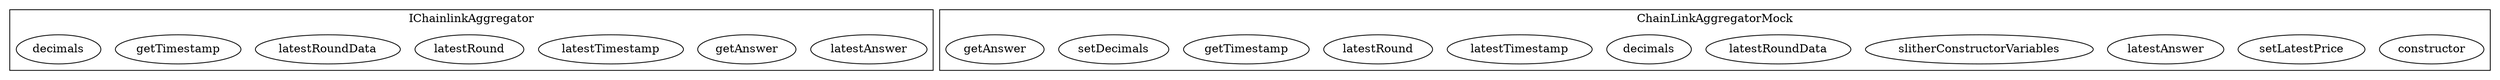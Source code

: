 strict digraph {
subgraph cluster_37595_IChainlinkAggregator {
label = "IChainlinkAggregator"
"37595_latestAnswer" [label="latestAnswer"]
"37595_getAnswer" [label="getAnswer"]
"37595_latestTimestamp" [label="latestTimestamp"]
"37595_latestRound" [label="latestRound"]
"37595_latestRoundData" [label="latestRoundData"]
"37595_getTimestamp" [label="getTimestamp"]
"37595_decimals" [label="decimals"]
}subgraph cluster_41982_ChainLinkAggregatorMock {
label = "ChainLinkAggregatorMock"
"41982_constructor" [label="constructor"]
"41982_setLatestPrice" [label="setLatestPrice"]
"41982_latestAnswer" [label="latestAnswer"]
"41982_slitherConstructorVariables" [label="slitherConstructorVariables"]
"41982_latestRoundData" [label="latestRoundData"]
"41982_decimals" [label="decimals"]
"41982_latestTimestamp" [label="latestTimestamp"]
"41982_latestRound" [label="latestRound"]
"41982_getTimestamp" [label="getTimestamp"]
"41982_setDecimals" [label="setDecimals"]
"41982_getAnswer" [label="getAnswer"]
}subgraph cluster_solidity {
label = "[Solidity]"
}
}